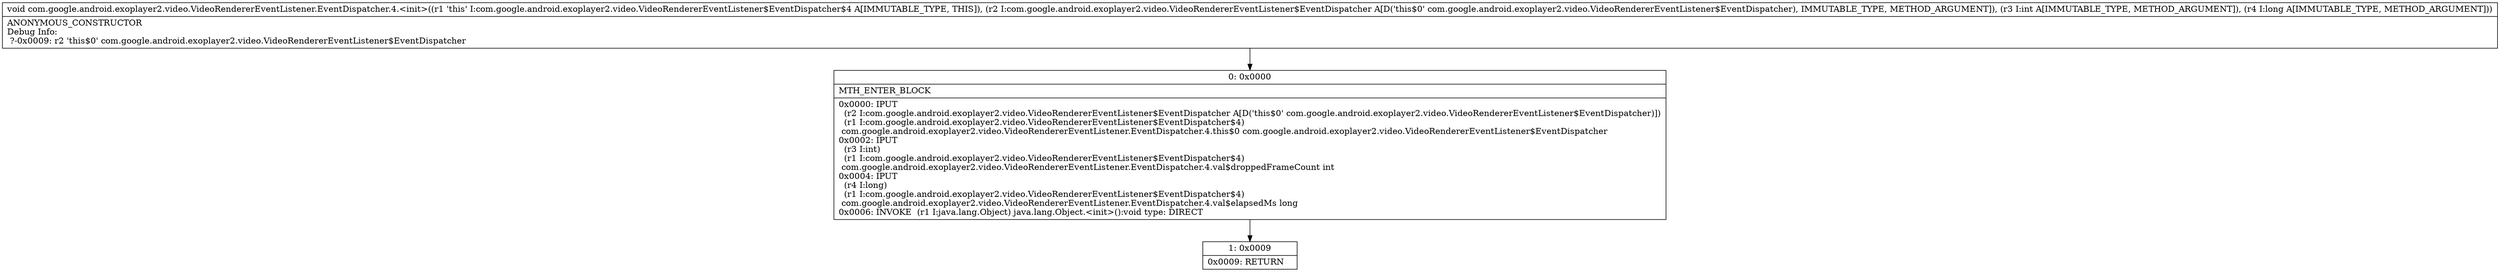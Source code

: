 digraph "CFG forcom.google.android.exoplayer2.video.VideoRendererEventListener.EventDispatcher.4.\<init\>(Lcom\/google\/android\/exoplayer2\/video\/VideoRendererEventListener$EventDispatcher;IJ)V" {
Node_0 [shape=record,label="{0\:\ 0x0000|MTH_ENTER_BLOCK\l|0x0000: IPUT  \l  (r2 I:com.google.android.exoplayer2.video.VideoRendererEventListener$EventDispatcher A[D('this$0' com.google.android.exoplayer2.video.VideoRendererEventListener$EventDispatcher)])\l  (r1 I:com.google.android.exoplayer2.video.VideoRendererEventListener$EventDispatcher$4)\l com.google.android.exoplayer2.video.VideoRendererEventListener.EventDispatcher.4.this$0 com.google.android.exoplayer2.video.VideoRendererEventListener$EventDispatcher \l0x0002: IPUT  \l  (r3 I:int)\l  (r1 I:com.google.android.exoplayer2.video.VideoRendererEventListener$EventDispatcher$4)\l com.google.android.exoplayer2.video.VideoRendererEventListener.EventDispatcher.4.val$droppedFrameCount int \l0x0004: IPUT  \l  (r4 I:long)\l  (r1 I:com.google.android.exoplayer2.video.VideoRendererEventListener$EventDispatcher$4)\l com.google.android.exoplayer2.video.VideoRendererEventListener.EventDispatcher.4.val$elapsedMs long \l0x0006: INVOKE  (r1 I:java.lang.Object) java.lang.Object.\<init\>():void type: DIRECT \l}"];
Node_1 [shape=record,label="{1\:\ 0x0009|0x0009: RETURN   \l}"];
MethodNode[shape=record,label="{void com.google.android.exoplayer2.video.VideoRendererEventListener.EventDispatcher.4.\<init\>((r1 'this' I:com.google.android.exoplayer2.video.VideoRendererEventListener$EventDispatcher$4 A[IMMUTABLE_TYPE, THIS]), (r2 I:com.google.android.exoplayer2.video.VideoRendererEventListener$EventDispatcher A[D('this$0' com.google.android.exoplayer2.video.VideoRendererEventListener$EventDispatcher), IMMUTABLE_TYPE, METHOD_ARGUMENT]), (r3 I:int A[IMMUTABLE_TYPE, METHOD_ARGUMENT]), (r4 I:long A[IMMUTABLE_TYPE, METHOD_ARGUMENT]))  | ANONYMOUS_CONSTRUCTOR\lDebug Info:\l  ?\-0x0009: r2 'this$0' com.google.android.exoplayer2.video.VideoRendererEventListener$EventDispatcher\l}"];
MethodNode -> Node_0;
Node_0 -> Node_1;
}

